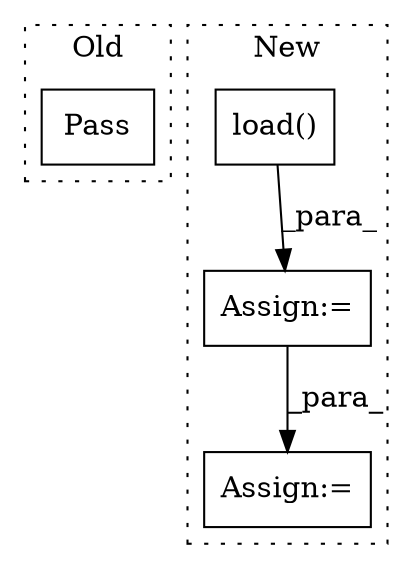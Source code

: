 digraph G {
subgraph cluster0 {
1 [label="Pass" a="62" s="613" l="4" shape="box"];
label = "Old";
style="dotted";
}
subgraph cluster1 {
2 [label="load()" a="75" s="1114,1144" l="8,1" shape="box"];
3 [label="Assign:=" a="68" s="1457" l="3" shape="box"];
4 [label="Assign:=" a="68" s="1385" l="3" shape="box"];
label = "New";
style="dotted";
}
2 -> 4 [label="_para_"];
4 -> 3 [label="_para_"];
}